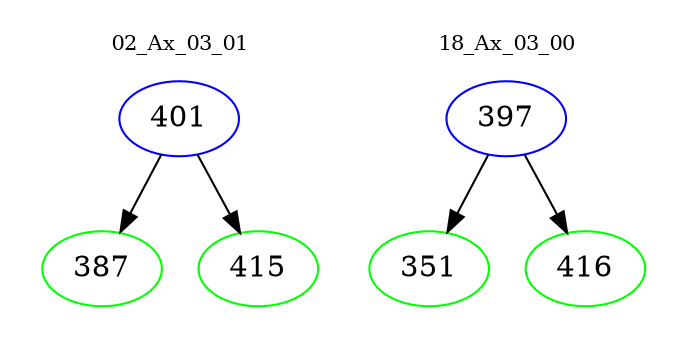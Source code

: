 digraph{
subgraph cluster_0 {
color = white
label = "02_Ax_03_01";
fontsize=10;
T0_401 [label="401", color="blue"]
T0_401 -> T0_387 [color="black"]
T0_387 [label="387", color="green"]
T0_401 -> T0_415 [color="black"]
T0_415 [label="415", color="green"]
}
subgraph cluster_1 {
color = white
label = "18_Ax_03_00";
fontsize=10;
T1_397 [label="397", color="blue"]
T1_397 -> T1_351 [color="black"]
T1_351 [label="351", color="green"]
T1_397 -> T1_416 [color="black"]
T1_416 [label="416", color="green"]
}
}
